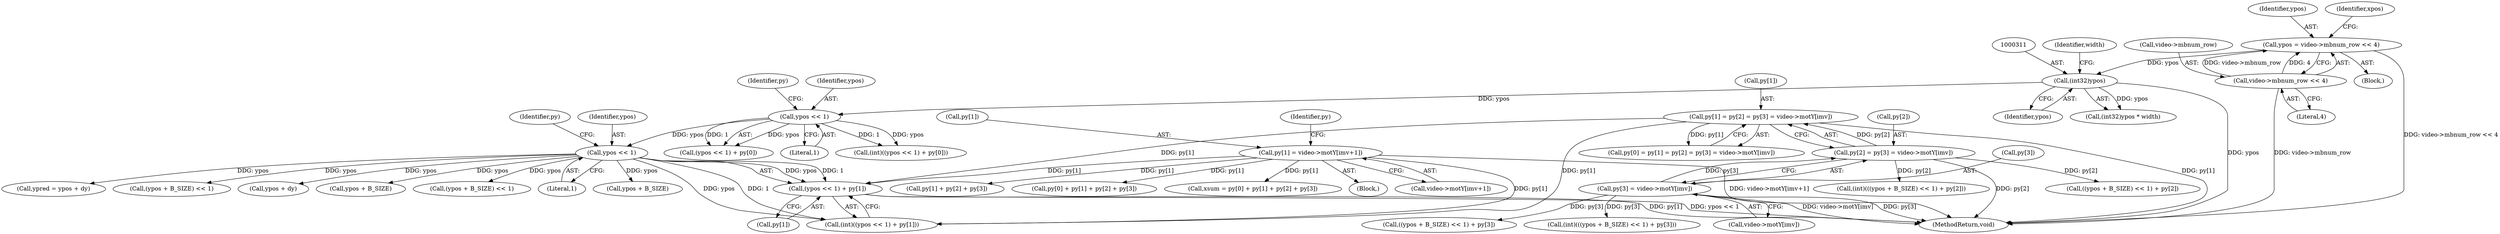 digraph "0_Android_961e5ac5788b52304e64b9a509781beaf5201fb0@array" {
"1000740" [label="(Call,(ypos << 1) + py[1])"];
"1000741" [label="(Call,ypos << 1)"];
"1000637" [label="(Call,ypos << 1)"];
"1000310" [label="(Call,(int32)ypos)"];
"1000292" [label="(Call,ypos = video->mbnum_row << 4)"];
"1000294" [label="(Call,video->mbnum_row << 4)"];
"1000371" [label="(Call,py[1] = py[2] = py[3] = video->motY[imv])"];
"1000375" [label="(Call,py[2] = py[3] = video->motY[imv])"];
"1000379" [label="(Call,py[3] = video->motY[imv])"];
"1000520" [label="(Call,py[1] = video->motY[imv+1])"];
"1000637" [label="(Call,ypos << 1)"];
"1000379" [label="(Call,py[3] = video->motY[imv])"];
"1000201" [label="(Block,)"];
"1000371" [label="(Call,py[1] = py[2] = py[3] = video->motY[imv])"];
"1000372" [label="(Call,py[1])"];
"1001233" [label="(Call,ypred = ypos + dy)"];
"1000744" [label="(Call,py[1])"];
"1000309" [label="(Call,(int32)ypos * width)"];
"1000524" [label="(Call,video->motY[imv+1])"];
"1000738" [label="(Call,(int)((ypos << 1) + py[1]))"];
"1000380" [label="(Call,py[3])"];
"1000533" [label="(Identifier,py)"];
"1000638" [label="(Identifier,ypos)"];
"1000956" [label="(Call,(int)(((ypos + B_SIZE) << 1) + py[3]))"];
"1000294" [label="(Call,video->mbnum_row << 4)"];
"1000561" [label="(Call,py[1] + py[2] + py[3])"];
"1000847" [label="(Call,(ypos + B_SIZE) << 1)"];
"1000293" [label="(Identifier,ypos)"];
"1000367" [label="(Call,py[0] = py[1] = py[2] = py[3] = video->motY[imv])"];
"1000520" [label="(Call,py[1] = video->motY[imv+1])"];
"1000298" [label="(Literal,4)"];
"1000846" [label="(Call,((ypos + B_SIZE) << 1) + py[2])"];
"1000521" [label="(Call,py[1])"];
"1001445" [label="(MethodReturn,void)"];
"1000636" [label="(Call,(ypos << 1) + py[0])"];
"1000740" [label="(Call,(ypos << 1) + py[1])"];
"1000313" [label="(Identifier,width)"];
"1000383" [label="(Call,video->motY[imv])"];
"1000641" [label="(Identifier,py)"];
"1000958" [label="(Call,((ypos + B_SIZE) << 1) + py[3])"];
"1000557" [label="(Call,py[0] + py[1] + py[2] + py[3])"];
"1000295" [label="(Call,video->mbnum_row)"];
"1000555" [label="(Call,xsum = py[0] + py[1] + py[2] + py[3])"];
"1000745" [label="(Identifier,py)"];
"1000634" [label="(Call,(int)((ypos << 1) + py[0]))"];
"1000292" [label="(Call,ypos = video->mbnum_row << 4)"];
"1001235" [label="(Call,ypos + dy)"];
"1000310" [label="(Call,(int32)ypos)"];
"1000844" [label="(Call,(int)(((ypos + B_SIZE) << 1) + py[2]))"];
"1000639" [label="(Literal,1)"];
"1000431" [label="(Block,)"];
"1000375" [label="(Call,py[2] = py[3] = video->motY[imv])"];
"1000848" [label="(Call,ypos + B_SIZE)"];
"1000312" [label="(Identifier,ypos)"];
"1000742" [label="(Identifier,ypos)"];
"1000376" [label="(Call,py[2])"];
"1000959" [label="(Call,(ypos + B_SIZE) << 1)"];
"1000743" [label="(Literal,1)"];
"1000960" [label="(Call,ypos + B_SIZE)"];
"1000741" [label="(Call,ypos << 1)"];
"1000300" [label="(Identifier,xpos)"];
"1000740" -> "1000738"  [label="AST: "];
"1000740" -> "1000744"  [label="CFG: "];
"1000741" -> "1000740"  [label="AST: "];
"1000744" -> "1000740"  [label="AST: "];
"1000738" -> "1000740"  [label="CFG: "];
"1000740" -> "1001445"  [label="DDG: py[1]"];
"1000740" -> "1001445"  [label="DDG: ypos << 1"];
"1000741" -> "1000740"  [label="DDG: ypos"];
"1000741" -> "1000740"  [label="DDG: 1"];
"1000371" -> "1000740"  [label="DDG: py[1]"];
"1000520" -> "1000740"  [label="DDG: py[1]"];
"1000741" -> "1000743"  [label="CFG: "];
"1000742" -> "1000741"  [label="AST: "];
"1000743" -> "1000741"  [label="AST: "];
"1000745" -> "1000741"  [label="CFG: "];
"1000741" -> "1000738"  [label="DDG: ypos"];
"1000741" -> "1000738"  [label="DDG: 1"];
"1000637" -> "1000741"  [label="DDG: ypos"];
"1000741" -> "1000847"  [label="DDG: ypos"];
"1000741" -> "1000848"  [label="DDG: ypos"];
"1000741" -> "1000959"  [label="DDG: ypos"];
"1000741" -> "1000960"  [label="DDG: ypos"];
"1000741" -> "1001233"  [label="DDG: ypos"];
"1000741" -> "1001235"  [label="DDG: ypos"];
"1000637" -> "1000636"  [label="AST: "];
"1000637" -> "1000639"  [label="CFG: "];
"1000638" -> "1000637"  [label="AST: "];
"1000639" -> "1000637"  [label="AST: "];
"1000641" -> "1000637"  [label="CFG: "];
"1000637" -> "1000634"  [label="DDG: ypos"];
"1000637" -> "1000634"  [label="DDG: 1"];
"1000637" -> "1000636"  [label="DDG: ypos"];
"1000637" -> "1000636"  [label="DDG: 1"];
"1000310" -> "1000637"  [label="DDG: ypos"];
"1000310" -> "1000309"  [label="AST: "];
"1000310" -> "1000312"  [label="CFG: "];
"1000311" -> "1000310"  [label="AST: "];
"1000312" -> "1000310"  [label="AST: "];
"1000313" -> "1000310"  [label="CFG: "];
"1000310" -> "1001445"  [label="DDG: ypos"];
"1000310" -> "1000309"  [label="DDG: ypos"];
"1000292" -> "1000310"  [label="DDG: ypos"];
"1000292" -> "1000201"  [label="AST: "];
"1000292" -> "1000294"  [label="CFG: "];
"1000293" -> "1000292"  [label="AST: "];
"1000294" -> "1000292"  [label="AST: "];
"1000300" -> "1000292"  [label="CFG: "];
"1000292" -> "1001445"  [label="DDG: video->mbnum_row << 4"];
"1000294" -> "1000292"  [label="DDG: video->mbnum_row"];
"1000294" -> "1000292"  [label="DDG: 4"];
"1000294" -> "1000298"  [label="CFG: "];
"1000295" -> "1000294"  [label="AST: "];
"1000298" -> "1000294"  [label="AST: "];
"1000294" -> "1001445"  [label="DDG: video->mbnum_row"];
"1000371" -> "1000367"  [label="AST: "];
"1000371" -> "1000375"  [label="CFG: "];
"1000372" -> "1000371"  [label="AST: "];
"1000375" -> "1000371"  [label="AST: "];
"1000367" -> "1000371"  [label="CFG: "];
"1000371" -> "1001445"  [label="DDG: py[1]"];
"1000371" -> "1000367"  [label="DDG: py[1]"];
"1000375" -> "1000371"  [label="DDG: py[2]"];
"1000371" -> "1000738"  [label="DDG: py[1]"];
"1000375" -> "1000379"  [label="CFG: "];
"1000376" -> "1000375"  [label="AST: "];
"1000379" -> "1000375"  [label="AST: "];
"1000375" -> "1001445"  [label="DDG: py[2]"];
"1000379" -> "1000375"  [label="DDG: py[3]"];
"1000375" -> "1000844"  [label="DDG: py[2]"];
"1000375" -> "1000846"  [label="DDG: py[2]"];
"1000379" -> "1000383"  [label="CFG: "];
"1000380" -> "1000379"  [label="AST: "];
"1000383" -> "1000379"  [label="AST: "];
"1000379" -> "1001445"  [label="DDG: video->motY[imv]"];
"1000379" -> "1001445"  [label="DDG: py[3]"];
"1000379" -> "1000956"  [label="DDG: py[3]"];
"1000379" -> "1000958"  [label="DDG: py[3]"];
"1000520" -> "1000431"  [label="AST: "];
"1000520" -> "1000524"  [label="CFG: "];
"1000521" -> "1000520"  [label="AST: "];
"1000524" -> "1000520"  [label="AST: "];
"1000533" -> "1000520"  [label="CFG: "];
"1000520" -> "1001445"  [label="DDG: video->motY[imv+1]"];
"1000520" -> "1000555"  [label="DDG: py[1]"];
"1000520" -> "1000557"  [label="DDG: py[1]"];
"1000520" -> "1000561"  [label="DDG: py[1]"];
"1000520" -> "1000738"  [label="DDG: py[1]"];
}
